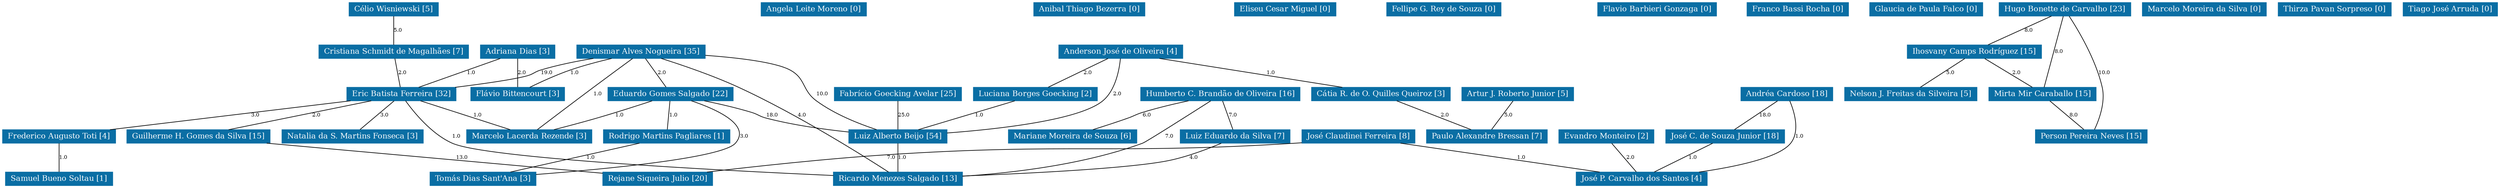 strict graph grafo2 {
	graph [bb="0,0,3049.5,285",
		id=grafo2,
		overlap=False
	];
	node [fontsize=12,
		label="\N",
		shape=rectangle,
		style=filled
	];
	0	 [URL="membro-9808310940421979.html",
		color="#0A6EA4",
		fontcolor="#FFFFFF",
		height=0.29167,
		label="Adriana Dias [3]",
		pos="669.5,208.5",
		width=1.3333];
	12	 [URL="membro-9965398009651936.html",
		color="#0A6EA4",
		fontcolor="#FFFFFF",
		height=0.29167,
		label="Eric Batista Ferreira [32]",
		pos="519.5,142.5",
		width=1.8889];
	0 -- 12	 [fontsize=8,
		label=1.0,
		lp="608.5,175.5",
		pos="645.4,197.9 617.41,185.58 571.51,165.38 543.54,153.08"];
	17	 [URL="membro-6581499944728910.html",
		color="#0A6EA4",
		fontcolor="#FFFFFF",
		height=0.29167,
		label="Flávio Bittencourt [3]",
		pos="669.5,142.5",
		width=1.6528];
	0 -- 17	 [fontsize=8,
		label=2.0,
		lp="674.5,175.5",
		pos="669.5,197.9 669.5,185.65 669.5,165.62 669.5,153.3"];
	31	 [URL="membro-6453091384982419.html",
		color="#0A6EA4",
		fontcolor="#FFFFFF",
		height=0.29167,
		label="Marcelo Lacerda Rezende [3]",
		pos="681.5,76.5",
		width=2.1806];
	12 -- 31	 [fontsize=8,
		label=1.0,
		lp="615.5,109.5",
		pos="545.53,131.9 575.76,119.58 625.33,99.383 655.54,87.078"];
	40	 [URL="membro-8918198224706238.html",
		color="#0A6EA4",
		fontcolor="#FFFFFF",
		height=0.29167,
		label="Ricardo Menezes Salgado [13]",
		pos="1160.5,10.5",
		width=2.2639];
	12 -- 40	 [fontsize=8,
		label=1.0,
		lp="588.5,76.5",
		pos="524.85,131.84 534.13,114.6 555.01,81.016 583.5,66 626.29,43.45 930.22,23.469 1078.9,14.916"];
	19	 [URL="membro-5154949759339458.html",
		color="#0A6EA4",
		fontcolor="#FFFFFF",
		height=0.29167,
		label="Frederico Augusto Toti [4]",
		pos="71.5,76.5",
		width=1.9861];
	12 -- 19	 [fontsize=8,
		label=3.0,
		lp="327.5,109.5",
		pos="451.46,132.48 368.11,120.2 227.58,99.493 142.78,87.001"];
	21	 [URL="membro-5817829882396943.html",
		color="#0A6EA4",
		fontcolor="#FFFFFF",
		height=0.29167,
		label="Guilherme H. Gomes da Silva [15]",
		pos="252.5,76.5",
		width=2.5417];
	12 -- 21	 [fontsize=8,
		label=2.0,
		lp="407.5,109.5",
		pos="476.9,131.97 427.13,119.67 345.28,99.434 295.39,87.103"];
	35	 [URL="membro-3374954104030940.html",
		color="#0A6EA4",
		fontcolor="#FFFFFF",
		height=0.29167,
		label="Natalia da S. Martins Fonseca [3]",
		pos="450.5,76.5",
		width=2.4444];
	12 -- 35	 [fontsize=8,
		label=3.0,
		lp="494.5,109.5",
		pos="508.41,131.9 495.61,119.65 474.67,99.622 461.79,87.297"];
	42	 [URL="membro-4318353199461089.html",
		color="#0A6EA4",
		fontcolor="#FFFFFF",
		height=0.29167,
		label="Samuel Bueno Soltau [1]",
		pos="71.5,10.5",
		width=1.9028];
	19 -- 42	 [fontsize=8,
		label=1.0,
		lp="76.5,43.5",
		pos="71.5,65.896 71.5,53.653 71.5,33.622 71.5,21.297"];
	39	 [URL="membro-1798884495942862.html",
		color="#0A6EA4",
		fontcolor="#FFFFFF",
		height=0.29167,
		label="Rejane Siqueira Julio [20]",
		pos="844.5,10.5",
		width=1.9306];
	21 -- 39	 [fontsize=8,
		label=13.0,
		lp="591.5,43.5",
		pos="344.03,66.296 462.81,53.053 667.51,30.231 774.6,18.293"];
	1	 [URL="membro-1349156075777095.html",
		color="#0A6EA4",
		fontcolor="#FFFFFF",
		height=0.29167,
		label="Anderson José de Oliveira [4]",
		pos="1390.5,208.5",
		width=2.1944];
	6	 [URL="membro-0061488493893247.html",
		color="#0A6EA4",
		fontcolor="#FFFFFF",
		height=0.29167,
		label="Cátia R. de O. Quilles Queiroz [3]",
		pos="1956.5,142.5",
		width=2.4861];
	1 -- 6	 [fontsize=8,
		label=1.0,
		lp="1712.5,175.5",
		pos="1469.8,199.25 1574.2,187.08 1757.1,165.75 1866.5,152.99"];
	28	 [URL="membro-4139948635593421.html",
		color="#0A6EA4",
		fontcolor="#FFFFFF",
		height=0.29167,
		label="Luciana Borges Goecking [2]",
		pos="1390.5,142.5",
		width=2.1944];
	1 -- 28	 [fontsize=8,
		label=2.0,
		lp="1395.5,175.5",
		pos="1390.5,197.9 1390.5,185.65 1390.5,165.62 1390.5,153.3"];
	29	 [URL="membro-8194104388434526.html",
		color="#0A6EA4",
		fontcolor="#FFFFFF",
		height=0.29167,
		label="Luiz Alberto Beijo [54]",
		pos="1160.5,76.5",
		width=1.7778];
	1 -- 29	 [fontsize=8,
		label=2.0,
		lp="1297.5,142.5",
		pos="1371.7,197.93 1351.9,186.82 1320,168.79 1292.5,153 1276.4,143.77 1272.5,141.3 1256.5,132 1229.5,116.34 1198.3,98.273 1178.9,87.118"];
	37	 [URL="membro-0231239253253477.html",
		color="#0A6EA4",
		fontcolor="#FFFFFF",
		height=0.29167,
		label="Paulo Alexandre Bressan [7]",
		pos="1862.5,76.5",
		width=2.125];
	6 -- 37	 [fontsize=8,
		label=2.0,
		lp="1920.5,109.5",
		pos="1941.4,131.9 1923.9,119.58 1895.1,99.383 1877.6,87.078"];
	28 -- 29	 [fontsize=8,
		label=1.0,
		lp="1322.5,109.5",
		pos="1363.5,131.95 1349.7,126.58 1332.7,119.94 1317.5,114 1307.3,110 1305,108.15 1294.5,105 1270.6,97.828 1243.7,91.745 1220.4,87.064"];
	29 -- 40	 [fontsize=8,
		label=1.0,
		lp="1165.5,43.5",
		pos="1160.5,65.896 1160.5,53.653 1160.5,33.622 1160.5,21.297"];
	2	 [URL="membro-6016565950437007.html",
		color="#0A6EA4",
		fontcolor="#FFFFFF",
		height=0.29167,
		label="Andréa Cardoso [18]",
		pos="2137.5,142.5",
		width=1.625];
	25	 [URL="membro-1690570104837528.html",
		color="#0A6EA4",
		fontcolor="#FFFFFF",
		height=0.29167,
		label="José C. de Souza Junior [18]",
		pos="2033.5,76.5",
		width=2.1111];
	2 -- 25	 [fontsize=8,
		label=18.0,
		lp="2098.5,109.5",
		pos="2120.8,131.9 2101.4,119.58 2069.6,99.383 2050.2,87.078"];
	27	 [URL="membro-9393213180145144.html",
		color="#0A6EA4",
		fontcolor="#FFFFFF",
		height=0.29167,
		label="José P. Carvalho dos Santos [4]",
		pos="2089.5,10.5",
		width=2.3056];
	2 -- 27	 [fontsize=8,
		label=1.0,
		lp="2129.5,76.5",
		pos="2135.7,131.87 2132.9,116.86 2127.1,88.776 2118.5,66 2112.3,49.736 2102.5,32.122 2096.1,21.199"];
	25 -- 27	 [fontsize=8,
		label=1.0,
		lp="2069.5,43.5",
		pos="2042.5,65.896 2052.9,53.653 2069.9,33.622 2080.3,21.297"];
	3	 [URL="membro-5106302431642025.html",
		color="#0A6EA4",
		fontcolor="#FFFFFF",
		height=0.29167,
		label="Angela Leite Moreno [0]",
		pos="999.5,274.5",
		width=1.875];
	4	 [URL="membro-8478305453281130.html",
		color="#0A6EA4",
		fontcolor="#FFFFFF",
		height=0.29167,
		label="Anibal Thiago Bezerra [0]",
		pos="1328.5,274.5",
		width=1.9861];
	5	 [URL="membro-6122155083160820.html",
		color="#0A6EA4",
		fontcolor="#FFFFFF",
		height=0.29167,
		label="Artur J. Roberto Junior [5]",
		pos="1777.5,142.5",
		width=1.9861];
	5 -- 37	 [fontsize=8,
		label=5.0,
		lp="1830.5,109.5",
		pos="1791.2,131.9 1807,119.58 1833,99.383 1848.9,87.078"];
	7	 [URL="membro-4055079165002493.html",
		color="#0A6EA4",
		fontcolor="#FFFFFF",
		height=0.29167,
		label="Célio Wisniewski [5]",
		pos="510.5,274.5",
		width=1.6111];
	8	 [URL="membro-1140012060761818.html",
		color="#0A6EA4",
		fontcolor="#FFFFFF",
		height=0.29167,
		label="Cristiana Schmidt de Magalhães [7]",
		pos="510.5,208.5",
		width=2.5833];
	7 -- 8	 [fontsize=8,
		label=5.0,
		lp="515.5,241.5",
		pos="510.5,263.9 510.5,251.65 510.5,231.62 510.5,219.3"];
	8 -- 12	 [fontsize=8,
		label=2.0,
		lp="521.5,175.5",
		pos="511.95,197.9 513.62,185.65 516.35,165.62 518.03,153.3"];
	9	 [URL="membro-3858924778362309.html",
		color="#0A6EA4",
		fontcolor="#FFFFFF",
		height=0.29167,
		label="Denismar Alves Nogueira [35]",
		pos="830.5,208.5",
		width=2.2361];
	9 -- 12	 [fontsize=8,
		label=19.0,
		lp="712.5,175.5",
		pos="777.17,198 754.85,193.17 728.74,186.97 705.5,180 694.59,176.73 692.49,174 681.5,171 651.06,162.69 616.71,156.25 587.51,151.6"];
	9 -- 17	 [fontsize=8,
		label=1.0,
		lp="746.5,175.5",
		pos="792.75,197.97 776.72,193.1 757.97,186.87 741.5,180 722.64,172.14 702.04,161.15 687.73,153.1"];
	9 -- 31	 [fontsize=8,
		label=1.0,
		lp="771.5,142.5",
		pos="818.56,197.92 790.66,173.21 721.45,111.89 693.5,87.129"];
	9 -- 40	 [fontsize=8,
		label=4.0,
		lp="1036.5,109.5",
		pos="860.01,197.99 886.93,187.93 927.43,171.55 960.5,153 999.26,131.25 1107.6,50.405 1146.4,21.151"];
	9 -- 29	 [fontsize=8,
		label=10.0,
		lp="1071.5,142.5",
		pos="911.25,202.28 955.15,197.78 1004.3,190.62 1023.5,180 1048.1,166.42 1042.9,149.95 1064.5,132 1087.1,113.16 1117,97.015 1137.4,87.074"];
	10	 [URL="membro-2363460036599181.html",
		color="#0A6EA4",
		fontcolor="#FFFFFF",
		height=0.29167,
		label="Eduardo Gomes Salgado [22]",
		pos="872.5,142.5",
		width=2.1944];
	9 -- 10	 [fontsize=8,
		label=2.0,
		lp="859.5,175.5",
		pos="837.25,197.9 845.04,185.65 857.79,165.62 865.63,153.3"];
	10 -- 31	 [fontsize=8,
		label=1.0,
		lp="808.5,109.5",
		pos="848.28,131.95 829.66,124.04 803.19,113.2 779.5,105 760.58,98.452 739.27,92.132 721.36,87.114"];
	10 -- 29	 [fontsize=8,
		label=18.0,
		lp="1001.5,109.5",
		pos="912.26,131.96 930.44,126.91 952.19,120.54 971.5,114 981.9,110.48 983.93,107.94 994.5,105 1027.6,95.786 1065.3,89.026 1096.4,84.408"];
	41	 [URL="membro-1194178136211401.html",
		color="#0A6EA4",
		fontcolor="#FFFFFF",
		height=0.29167,
		label="Rodrigo Martins Pagliares [1]",
		pos="857.5,76.5",
		width=2.1944];
	10 -- 41	 [fontsize=8,
		label=1.0,
		lp="871.5,109.5",
		pos="870.09,131.9 867.31,119.65 862.75,99.622 859.95,87.297"];
	45	 [URL="membro-1722873559734250.html",
		color="#0A6EA4",
		fontcolor="#FFFFFF",
		height=0.29167,
		label="Tomás Dias Sant'Ana [3]",
		pos="622.5,10.5",
		width=1.875];
	10 -- 45	 [fontsize=8,
		label=3.0,
		lp="956.5,76.5",
		pos="895.53,131.99 924.01,117.6 966.32,90.705 945.5,66 929.21,46.667 779.82,27.424 690.02,17.467"];
	41 -- 45	 [fontsize=8,
		label=1.0,
		lp="759.5,43.5",
		pos="820,65.969 776.2,53.668 704.16,33.434 660.25,21.103"];
	11	 [URL="membro-6883421018811339.html",
		color="#0A6EA4",
		fontcolor="#FFFFFF",
		height=0.29167,
		label="Eliseu Cesar Miguel [0]",
		pos="1568.5,274.5",
		width=1.7917];
	13	 [URL="membro-3089568911577519.html",
		color="#0A6EA4",
		fontcolor="#FFFFFF",
		height=0.29167,
		label="Evandro Monteiro [2]",
		pos="2233.5,76.5",
		width=1.6667];
	13 -- 27	 [fontsize=8,
		label=2.0,
		lp="2182.5,43.5",
		pos="2213.6,65.862 2198.8,58.095 2178.1,47.486 2159.5,39 2145.7,32.685 2130,26.241 2117,21.082"];
	14	 [URL="membro-6886514520601172.html",
		color="#0A6EA4",
		fontcolor="#FFFFFF",
		height=0.29167,
		label="Fabrício Goecking Avelar [25]",
		pos="1167.5,142.5",
		width=2.2222];
	14 -- 29	 [fontsize=8,
		label=25.0,
		lp="1171.5,109.5",
		pos="1166.4,131.9 1165.1,119.65 1163,99.622 1161.6,87.297"];
	15	 [URL="membro-8889388173781632.html",
		color="#0A6EA4",
		fontcolor="#FFFFFF",
		height=0.29167,
		label="Fellipe G. Rey de Souza [0]",
		pos="1768.5,274.5",
		width=2.0694];
	16	 [URL="membro-1310310705488241.html",
		color="#0A6EA4",
		fontcolor="#FFFFFF",
		height=0.29167,
		label="Flavio Barbieri Gonzaga [0]",
		pos="1971.5,274.5",
		width=2.0972];
	18	 [URL="membro-0165435409542220.html",
		color="#0A6EA4",
		fontcolor="#FFFFFF",
		height=0.29167,
		label="Franco Bassi Rocha [0]",
		pos="2151.5,274.5",
		width=1.7778];
	20	 [URL="membro-4404511957654050.html",
		color="#0A6EA4",
		fontcolor="#FFFFFF",
		height=0.29167,
		label="Glaucia de Paula Falco [0]",
		pos="2315.5,274.5",
		width=1.9722];
	22	 [URL="membro-1642083834158700.html",
		color="#0A6EA4",
		fontcolor="#FFFFFF",
		height=0.29167,
		label="Hugo Bonette de Carvalho [23]",
		pos="2493.5,274.5",
		width=2.3194];
	24	 [URL="membro-3732563704810366.html",
		color="#0A6EA4",
		fontcolor="#FFFFFF",
		height=0.29167,
		label="Ihosvany Camps Rodríguez [15]",
		pos="2372.5,208.5",
		width=2.3611];
	22 -- 24	 [fontsize=8,
		label=8.0,
		lp="2444.5,241.5",
		pos="2474.1,263.9 2451.5,251.58 2414.5,231.38 2391.9,219.08"];
	34	 [URL="membro-6165304398755510.html",
		color="#0A6EA4",
		fontcolor="#FFFFFF",
		height=0.29167,
		label="Mirta Mir Caraballo [15]",
		pos="2464.5,142.5",
		width=1.875];
	22 -- 34	 [fontsize=8,
		label=8.0,
		lp="2485.5,208.5",
		pos="2491.1,263.7 2485.7,238.82 2472.2,177.74 2466.8,153.08"];
	38	 [URL="membro-2380268778692743.html",
		color="#0A6EA4",
		fontcolor="#FFFFFF",
		height=0.29167,
		label="Person Pereira Neves [15]",
		pos="2530.5,76.5",
		width=1.9306];
	22 -- 38	 [fontsize=8,
		label=10.0,
		lp="2543.5,175.5",
		pos="2499.3,263.86 2510.2,243.22 2533.3,196 2541.5,153 2545.9,129.8 2539.1,102.34 2534.3,87.446"];
	24 -- 34	 [fontsize=8,
		label=2.0,
		lp="2428.5,175.5",
		pos="2387.3,197.9 2404.4,185.58 2432.6,165.38 2449.8,153.08"];
	36	 [URL="membro-6853382226977684.html",
		color="#0A6EA4",
		fontcolor="#FFFFFF",
		height=0.29167,
		label="Nelson J. Freitas da Silveira [5]",
		pos="2296.5,142.5",
		width=2.2778];
	24 -- 36	 [fontsize=8,
		label=5.0,
		lp="2343.5,175.5",
		pos="2360.3,197.9 2346.2,185.65 2323.1,165.62 2308.9,153.3"];
	34 -- 38	 [fontsize=8,
		label=8.0,
		lp="2505.5,109.5",
		pos="2475.1,131.9 2487.3,119.65 2507.4,99.622 2519.7,87.297"];
	23	 [URL="membro-3832045632369639.html",
		color="#0A6EA4",
		fontcolor="#FFFFFF",
		height=0.29167,
		label="Humberto C. Brandão de Oliveira [16]",
		pos="1587.5,142.5",
		width=2.7778];
	23 -- 40	 [fontsize=8,
		label=7.0,
		lp="1588.5,76.5",
		pos="1588.4,131.76 1589.3,115.01 1588.1,82.878 1569.5,66 1545.7,44.412 1354.7,25.845 1242.3,16.653"];
	30	 [URL="membro-5459510407019521.html",
		color="#0A6EA4",
		fontcolor="#FFFFFF",
		height=0.29167,
		label="Luiz Eduardo da Silva [7]",
		pos="1490.5,76.5",
		width=1.9444];
	23 -- 30	 [fontsize=8,
		label=7.0,
		lp="1550.5,109.5",
		pos="1571.9,131.9 1553.8,119.58 1524.1,99.383 1506,87.078"];
	33	 [URL="membro-9682825029495702.html",
		color="#0A6EA4",
		fontcolor="#FFFFFF",
		height=0.29167,
		label="Mariane Moreira de Souza [6]",
		pos="1322.5,76.5",
		width=2.2222];
	23 -- 33	 [fontsize=8,
		label=6.0,
		lp="1476.5,109.5",
		pos="1545.2,131.97 1495.8,119.67 1414.6,99.434 1365.1,87.103"];
	30 -- 40	 [fontsize=8,
		label=4.0,
		lp="1350.5,43.5",
		pos="1437.8,65.969 1376.2,53.65 1274.9,33.375 1213.2,21.048"];
	26	 [URL="membro-6808752952332925.html",
		color="#0A6EA4",
		fontcolor="#FFFFFF",
		height=0.29167,
		label="José Claudinei Ferreira [8]",
		pos="1696.5,76.5",
		width=1.9861];
	26 -- 39	 [fontsize=8,
		label=7.0,
		lp="1151.5,43.5",
		pos="1624.7,67.29 1619.9,66.81 1615.1,66.373 1610.5,66 1404.8,49.48 1352.2,64.731 1146.5,48 1066.6,41.5 975.3,29.53 914.2,20.858"];
	26 -- 27	 [fontsize=8,
		label=1.0,
		lp="1922.5,43.5",
		pos="1759.2,65.969 1832.6,53.65 1953.3,33.375 2026.7,21.048"];
	32	 [URL="membro-6715092420026095.html",
		color="#0A6EA4",
		fontcolor="#FFFFFF",
		height=0.29167,
		label="Marcelo Moreira da Silva [0]",
		pos="2672.5,274.5",
		width=2.1389];
	43	 [URL="membro-3940703666349048.html",
		color="#0A6EA4",
		fontcolor="#FFFFFF",
		height=0.29167,
		label="Thirza Pavan Sorpreso [0]",
		pos="2838.5,274.5",
		width=1.9722];
	44	 [URL="membro-2604391010090933.html",
		color="#0A6EA4",
		fontcolor="#FFFFFF",
		height=0.29167,
		label="Tiago José Arruda [0]",
		pos="2988.5,274.5",
		width=1.6944];
}
